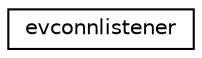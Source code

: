 digraph G
{
  edge [fontname="Helvetica",fontsize="10",labelfontname="Helvetica",labelfontsize="10"];
  node [fontname="Helvetica",fontsize="10",shape=record];
  rankdir="LR";
  Node1 [label="evconnlistener",height=0.2,width=0.4,color="black", fillcolor="white", style="filled",URL="$structevconnlistener.html"];
}
